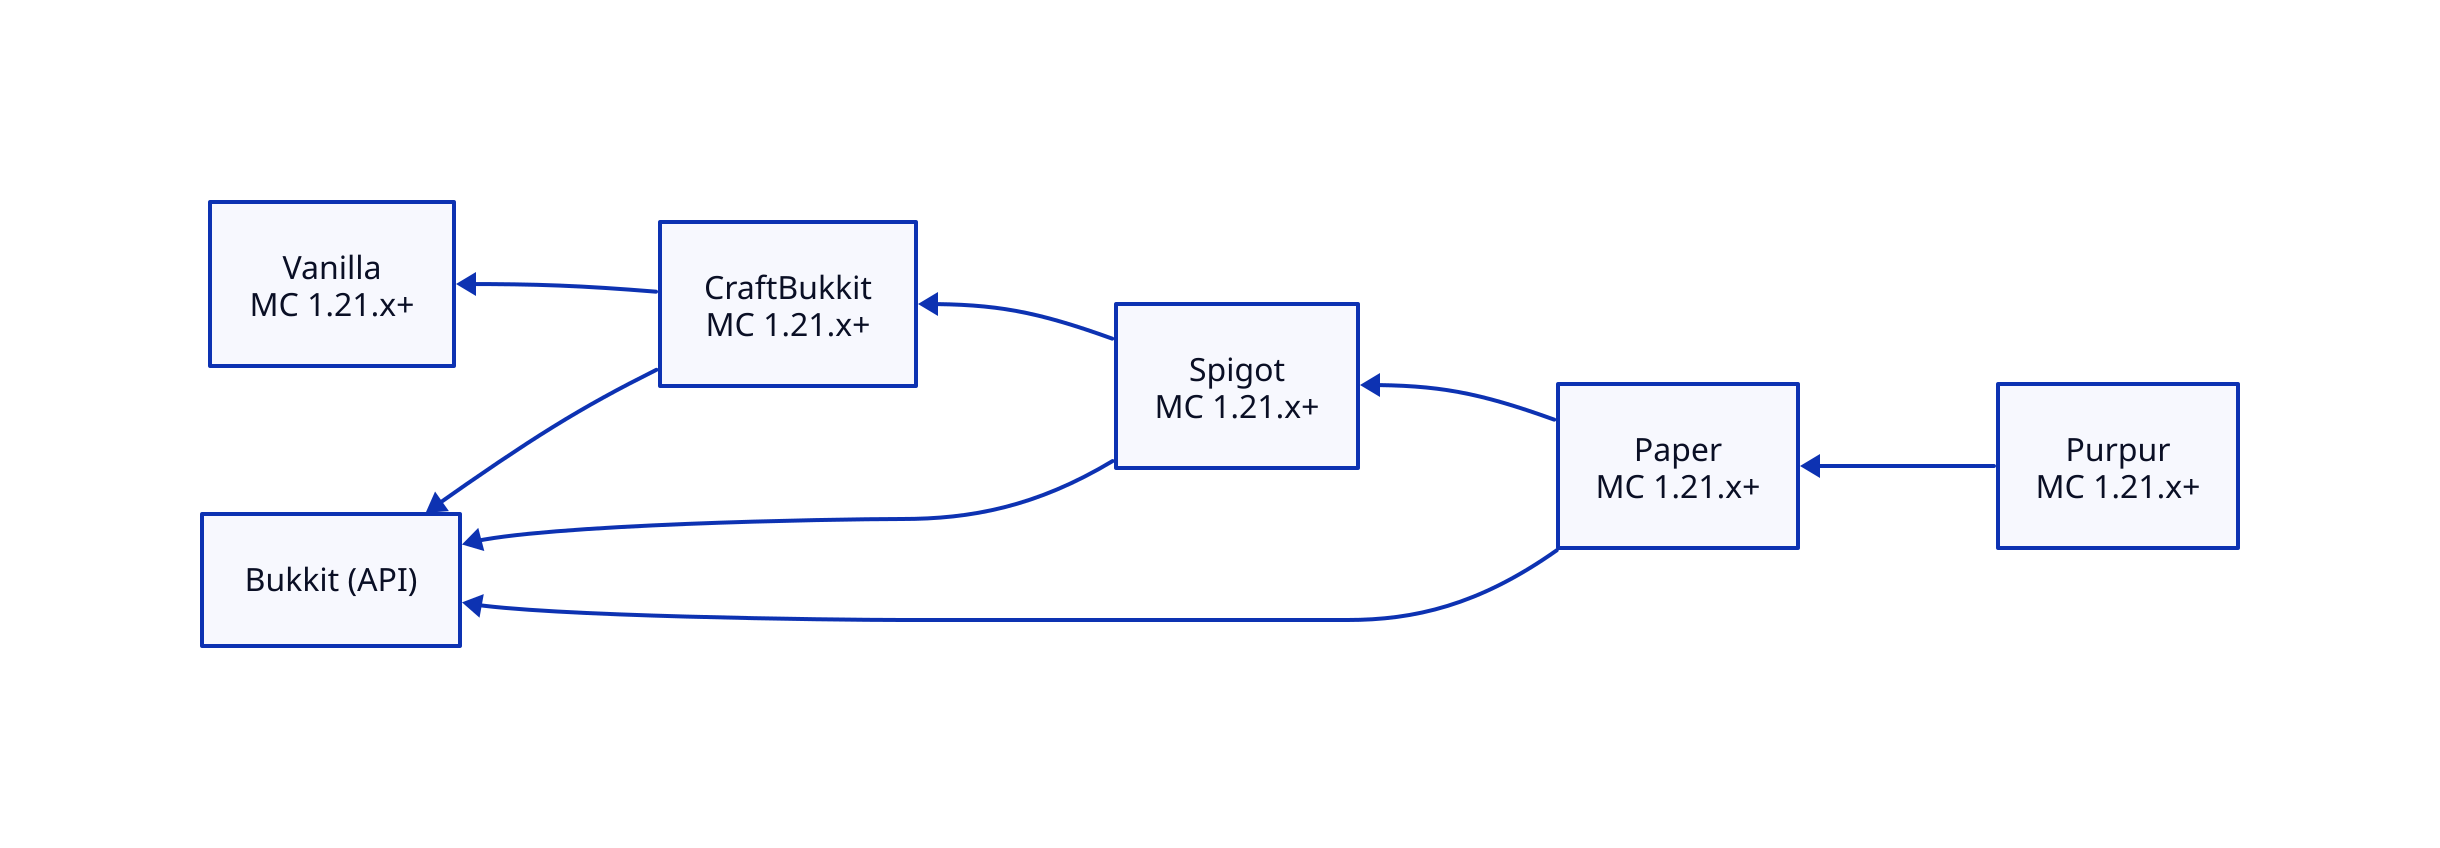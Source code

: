 direction: left

"Vanilla": "Vanilla\nMC 1.21.x+"
"CraftBukkit": "CraftBukkit\nMC 1.21.x+"
"Spigot": "Spigot\nMC 1.21.x+"
"Paper": "Paper\nMC 1.21.x+"
"Purpur": "Purpur\nMC 1.21.x+"
"Bukkit (API)": "Bukkit (API)"

"CraftBukkit" -> "Vanilla"
"Spigot" -> "CraftBukkit"
"Paper" -> "Spigot"
"Purpur" -> "Paper"

"CraftBukkit" -> "Bukkit (API)"
"Spigot" -> "Bukkit (API)"
"Paper" -> "Bukkit (API)"
